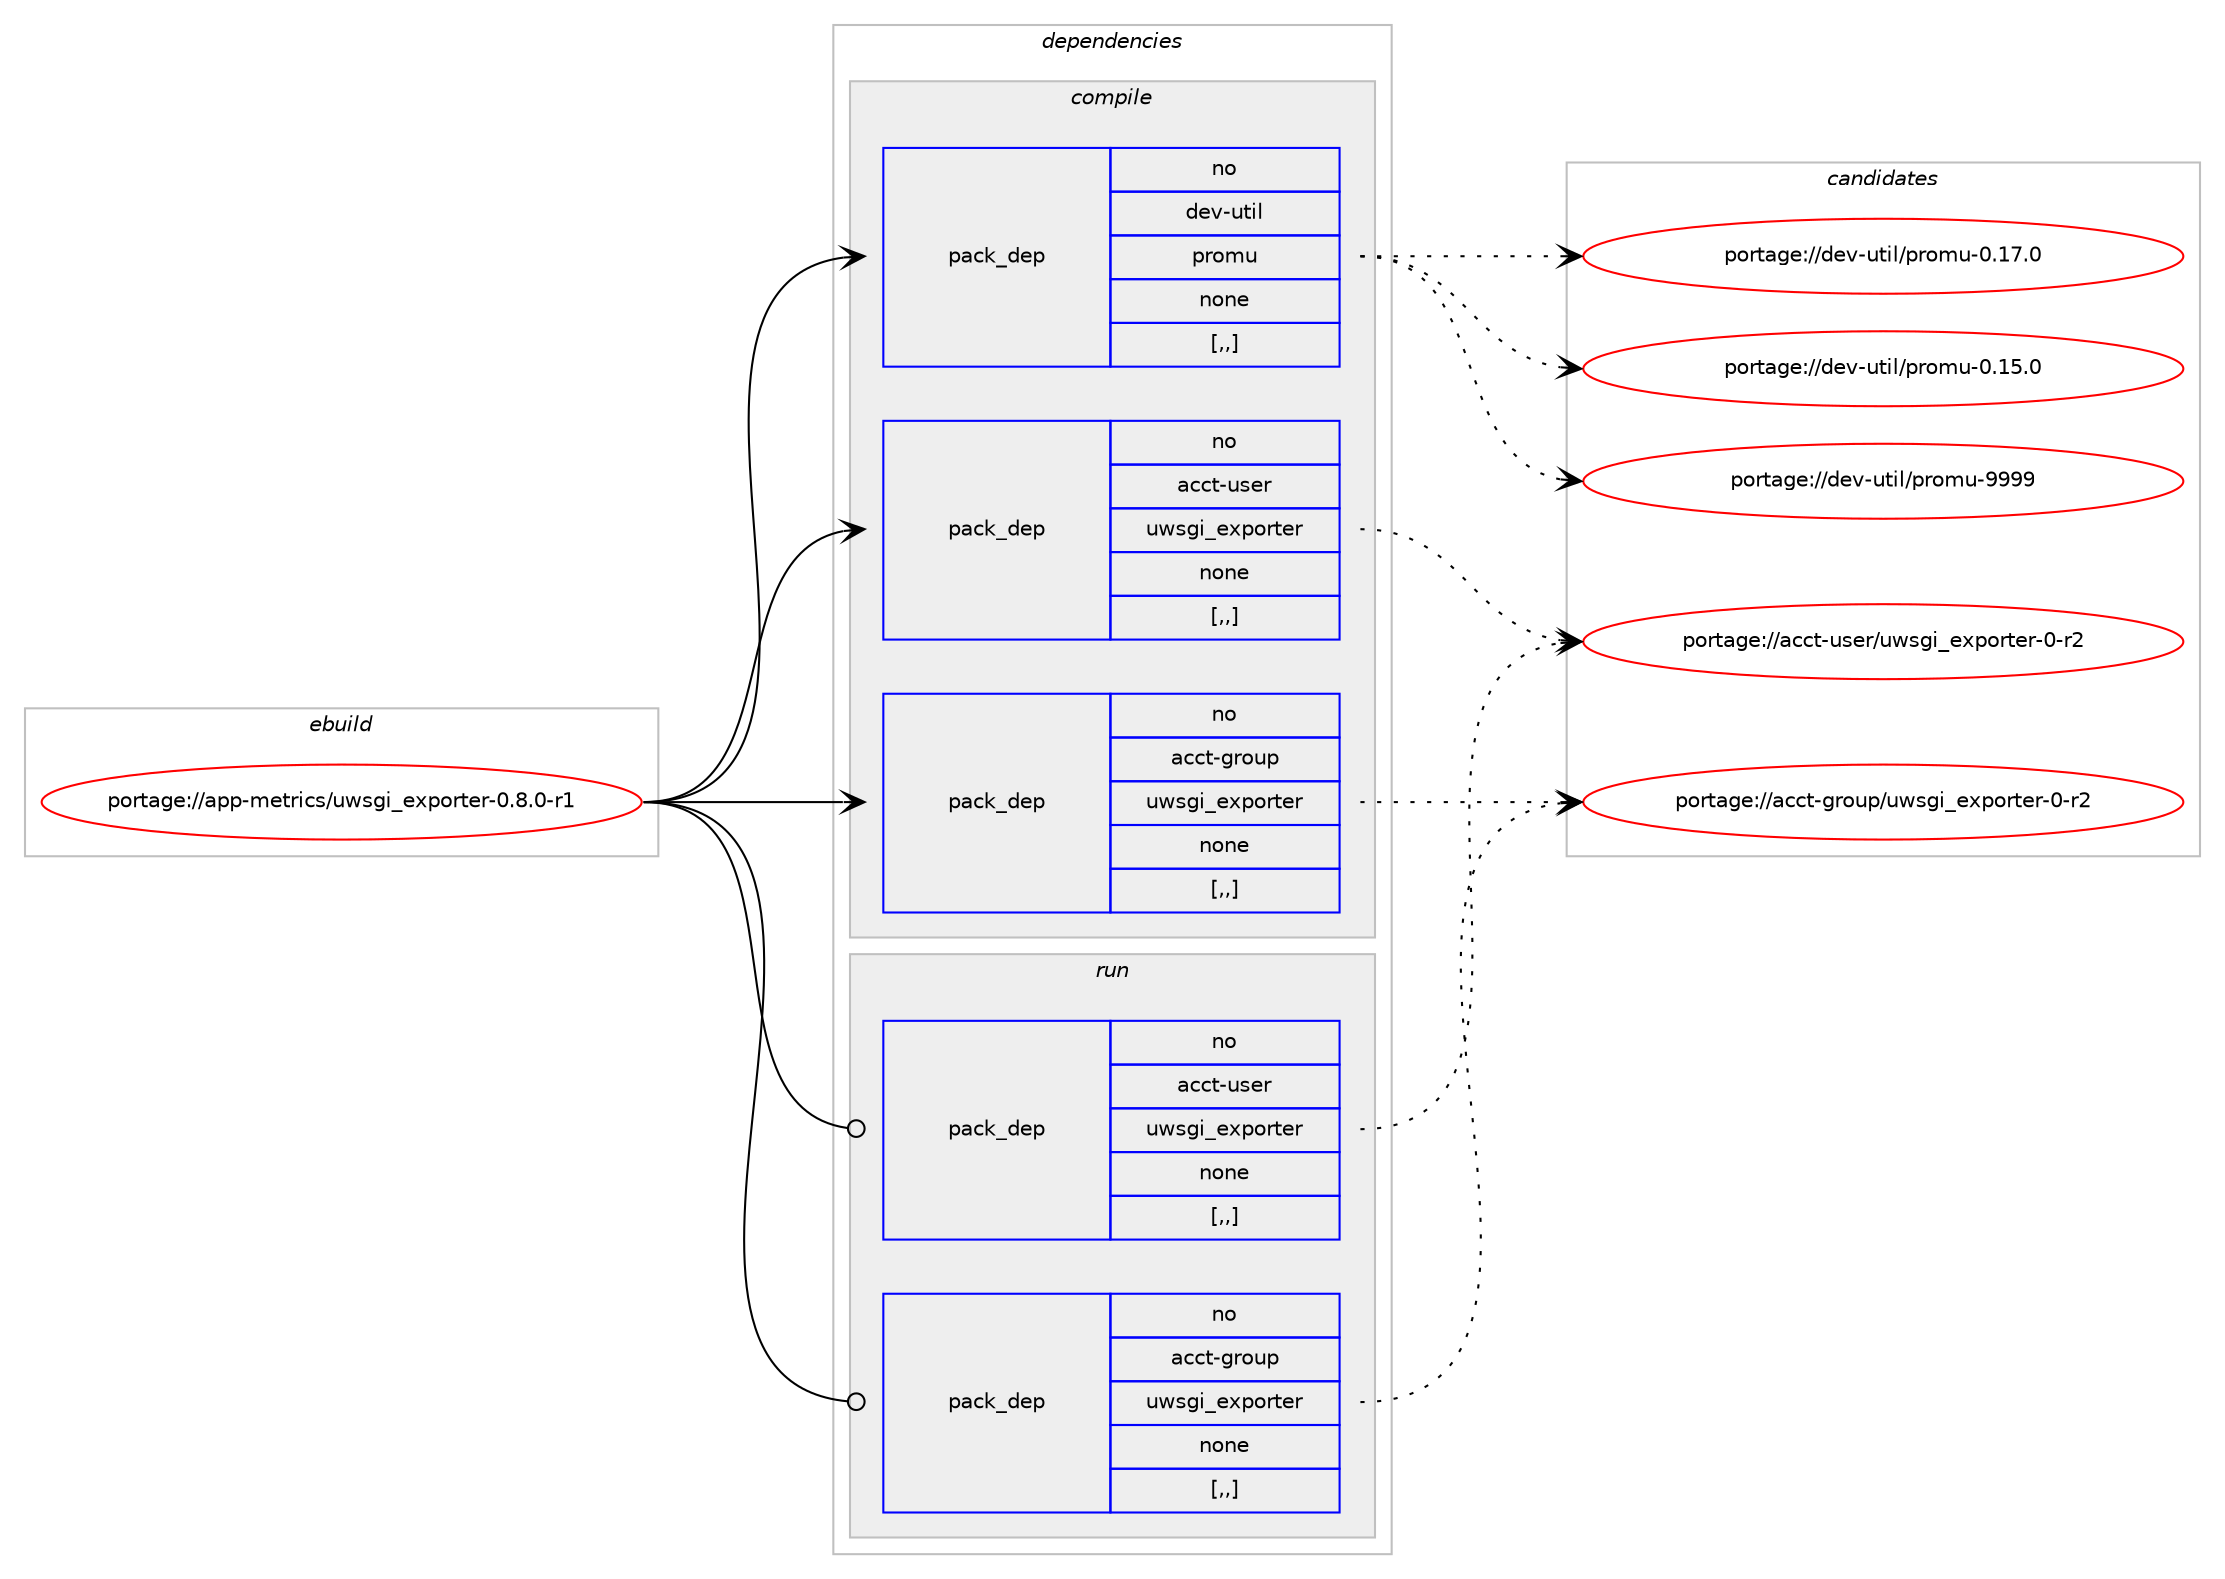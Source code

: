 digraph prolog {

# *************
# Graph options
# *************

newrank=true;
concentrate=true;
compound=true;
graph [rankdir=LR,fontname=Helvetica,fontsize=10,ranksep=1.5];#, ranksep=2.5, nodesep=0.2];
edge  [arrowhead=vee];
node  [fontname=Helvetica,fontsize=10];

# **********
# The ebuild
# **********

subgraph cluster_leftcol {
color=gray;
rank=same;
label=<<i>ebuild</i>>;
id [label="portage://app-metrics/uwsgi_exporter-0.8.0-r1", color=red, width=4, href="../app-metrics/uwsgi_exporter-0.8.0-r1.svg"];
}

# ****************
# The dependencies
# ****************

subgraph cluster_midcol {
color=gray;
label=<<i>dependencies</i>>;
subgraph cluster_compile {
fillcolor="#eeeeee";
style=filled;
label=<<i>compile</i>>;
subgraph pack26739 {
dependency38152 [label=<<TABLE BORDER="0" CELLBORDER="1" CELLSPACING="0" CELLPADDING="4" WIDTH="220"><TR><TD ROWSPAN="6" CELLPADDING="30">pack_dep</TD></TR><TR><TD WIDTH="110">no</TD></TR><TR><TD>acct-group</TD></TR><TR><TD>uwsgi_exporter</TD></TR><TR><TD>none</TD></TR><TR><TD>[,,]</TD></TR></TABLE>>, shape=none, color=blue];
}
id:e -> dependency38152:w [weight=20,style="solid",arrowhead="vee"];
subgraph pack26740 {
dependency38153 [label=<<TABLE BORDER="0" CELLBORDER="1" CELLSPACING="0" CELLPADDING="4" WIDTH="220"><TR><TD ROWSPAN="6" CELLPADDING="30">pack_dep</TD></TR><TR><TD WIDTH="110">no</TD></TR><TR><TD>acct-user</TD></TR><TR><TD>uwsgi_exporter</TD></TR><TR><TD>none</TD></TR><TR><TD>[,,]</TD></TR></TABLE>>, shape=none, color=blue];
}
id:e -> dependency38153:w [weight=20,style="solid",arrowhead="vee"];
subgraph pack26741 {
dependency38154 [label=<<TABLE BORDER="0" CELLBORDER="1" CELLSPACING="0" CELLPADDING="4" WIDTH="220"><TR><TD ROWSPAN="6" CELLPADDING="30">pack_dep</TD></TR><TR><TD WIDTH="110">no</TD></TR><TR><TD>dev-util</TD></TR><TR><TD>promu</TD></TR><TR><TD>none</TD></TR><TR><TD>[,,]</TD></TR></TABLE>>, shape=none, color=blue];
}
id:e -> dependency38154:w [weight=20,style="solid",arrowhead="vee"];
}
subgraph cluster_compileandrun {
fillcolor="#eeeeee";
style=filled;
label=<<i>compile and run</i>>;
}
subgraph cluster_run {
fillcolor="#eeeeee";
style=filled;
label=<<i>run</i>>;
subgraph pack26742 {
dependency38155 [label=<<TABLE BORDER="0" CELLBORDER="1" CELLSPACING="0" CELLPADDING="4" WIDTH="220"><TR><TD ROWSPAN="6" CELLPADDING="30">pack_dep</TD></TR><TR><TD WIDTH="110">no</TD></TR><TR><TD>acct-group</TD></TR><TR><TD>uwsgi_exporter</TD></TR><TR><TD>none</TD></TR><TR><TD>[,,]</TD></TR></TABLE>>, shape=none, color=blue];
}
id:e -> dependency38155:w [weight=20,style="solid",arrowhead="odot"];
subgraph pack26743 {
dependency38156 [label=<<TABLE BORDER="0" CELLBORDER="1" CELLSPACING="0" CELLPADDING="4" WIDTH="220"><TR><TD ROWSPAN="6" CELLPADDING="30">pack_dep</TD></TR><TR><TD WIDTH="110">no</TD></TR><TR><TD>acct-user</TD></TR><TR><TD>uwsgi_exporter</TD></TR><TR><TD>none</TD></TR><TR><TD>[,,]</TD></TR></TABLE>>, shape=none, color=blue];
}
id:e -> dependency38156:w [weight=20,style="solid",arrowhead="odot"];
}
}

# **************
# The candidates
# **************

subgraph cluster_choices {
rank=same;
color=gray;
label=<<i>candidates</i>>;

subgraph choice26739 {
color=black;
nodesep=1;
choice97999911645103114111117112471171191151031059510112011211111411610111445484511450 [label="portage://acct-group/uwsgi_exporter-0-r2", color=red, width=4,href="../acct-group/uwsgi_exporter-0-r2.svg"];
dependency38152:e -> choice97999911645103114111117112471171191151031059510112011211111411610111445484511450:w [style=dotted,weight="100"];
}
subgraph choice26740 {
color=black;
nodesep=1;
choice97999911645117115101114471171191151031059510112011211111411610111445484511450 [label="portage://acct-user/uwsgi_exporter-0-r2", color=red, width=4,href="../acct-user/uwsgi_exporter-0-r2.svg"];
dependency38153:e -> choice97999911645117115101114471171191151031059510112011211111411610111445484511450:w [style=dotted,weight="100"];
}
subgraph choice26741 {
color=black;
nodesep=1;
choice100101118451171161051084711211411110911745484649534648 [label="portage://dev-util/promu-0.15.0", color=red, width=4,href="../dev-util/promu-0.15.0.svg"];
choice100101118451171161051084711211411110911745484649554648 [label="portage://dev-util/promu-0.17.0", color=red, width=4,href="../dev-util/promu-0.17.0.svg"];
choice10010111845117116105108471121141111091174557575757 [label="portage://dev-util/promu-9999", color=red, width=4,href="../dev-util/promu-9999.svg"];
dependency38154:e -> choice100101118451171161051084711211411110911745484649534648:w [style=dotted,weight="100"];
dependency38154:e -> choice100101118451171161051084711211411110911745484649554648:w [style=dotted,weight="100"];
dependency38154:e -> choice10010111845117116105108471121141111091174557575757:w [style=dotted,weight="100"];
}
subgraph choice26742 {
color=black;
nodesep=1;
choice97999911645103114111117112471171191151031059510112011211111411610111445484511450 [label="portage://acct-group/uwsgi_exporter-0-r2", color=red, width=4,href="../acct-group/uwsgi_exporter-0-r2.svg"];
dependency38155:e -> choice97999911645103114111117112471171191151031059510112011211111411610111445484511450:w [style=dotted,weight="100"];
}
subgraph choice26743 {
color=black;
nodesep=1;
choice97999911645117115101114471171191151031059510112011211111411610111445484511450 [label="portage://acct-user/uwsgi_exporter-0-r2", color=red, width=4,href="../acct-user/uwsgi_exporter-0-r2.svg"];
dependency38156:e -> choice97999911645117115101114471171191151031059510112011211111411610111445484511450:w [style=dotted,weight="100"];
}
}

}
